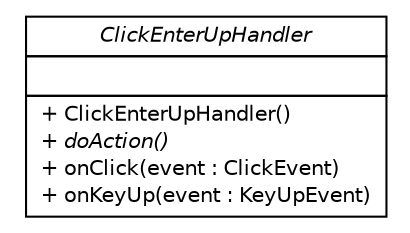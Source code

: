 #!/usr/local/bin/dot
#
# Class diagram 
# Generated by UMLGraph version 5.1 (http://www.umlgraph.org/)
#

digraph G {
	edge [fontname="Helvetica",fontsize=10,labelfontname="Helvetica",labelfontsize=10];
	node [fontname="Helvetica",fontsize=10,shape=plaintext];
	nodesep=0.25;
	ranksep=0.5;
	// br.net.meditec.client.telas.ClickEnterUpHandler
	c519 [label=<<table title="br.net.meditec.client.telas.ClickEnterUpHandler" border="0" cellborder="1" cellspacing="0" cellpadding="2" port="p" href="./ClickEnterUpHandler.html">
		<tr><td><table border="0" cellspacing="0" cellpadding="1">
<tr><td align="center" balign="center"><font face="Helvetica-Oblique"> ClickEnterUpHandler </font></td></tr>
		</table></td></tr>
		<tr><td><table border="0" cellspacing="0" cellpadding="1">
<tr><td align="left" balign="left">  </td></tr>
		</table></td></tr>
		<tr><td><table border="0" cellspacing="0" cellpadding="1">
<tr><td align="left" balign="left"> + ClickEnterUpHandler() </td></tr>
<tr><td align="left" balign="left"><font face="Helvetica-Oblique" point-size="10.0"> + doAction() </font></td></tr>
<tr><td align="left" balign="left"> + onClick(event : ClickEvent) </td></tr>
<tr><td align="left" balign="left"> + onKeyUp(event : KeyUpEvent) </td></tr>
		</table></td></tr>
		</table>>, fontname="Helvetica", fontcolor="black", fontsize=10.0];
}

